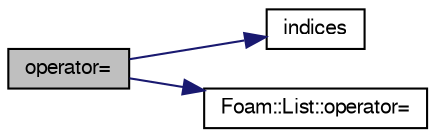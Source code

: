 digraph "operator="
{
  bgcolor="transparent";
  edge [fontname="FreeSans",fontsize="10",labelfontname="FreeSans",labelfontsize="10"];
  node [fontname="FreeSans",fontsize="10",shape=record];
  rankdir="LR";
  Node370 [label="operator=",height=0.2,width=0.4,color="black", fillcolor="grey75", style="filled", fontcolor="black"];
  Node370 -> Node371 [color="midnightblue",fontsize="10",style="solid",fontname="FreeSans"];
  Node371 [label="indices",height=0.2,width=0.4,color="black",URL="$a25918.html#a28bce53bb8731da2b5f7a7cfb9ae2167",tooltip="Return the list of sorted indices. Updated every sort. "];
  Node370 -> Node372 [color="midnightblue",fontsize="10",style="solid",fontname="FreeSans"];
  Node372 [label="Foam::List::operator=",height=0.2,width=0.4,color="black",URL="$a25694.html#acee9055809b8048a6b1f04702120facd",tooltip="Assignment from UList operator. Takes linear time. "];
}
